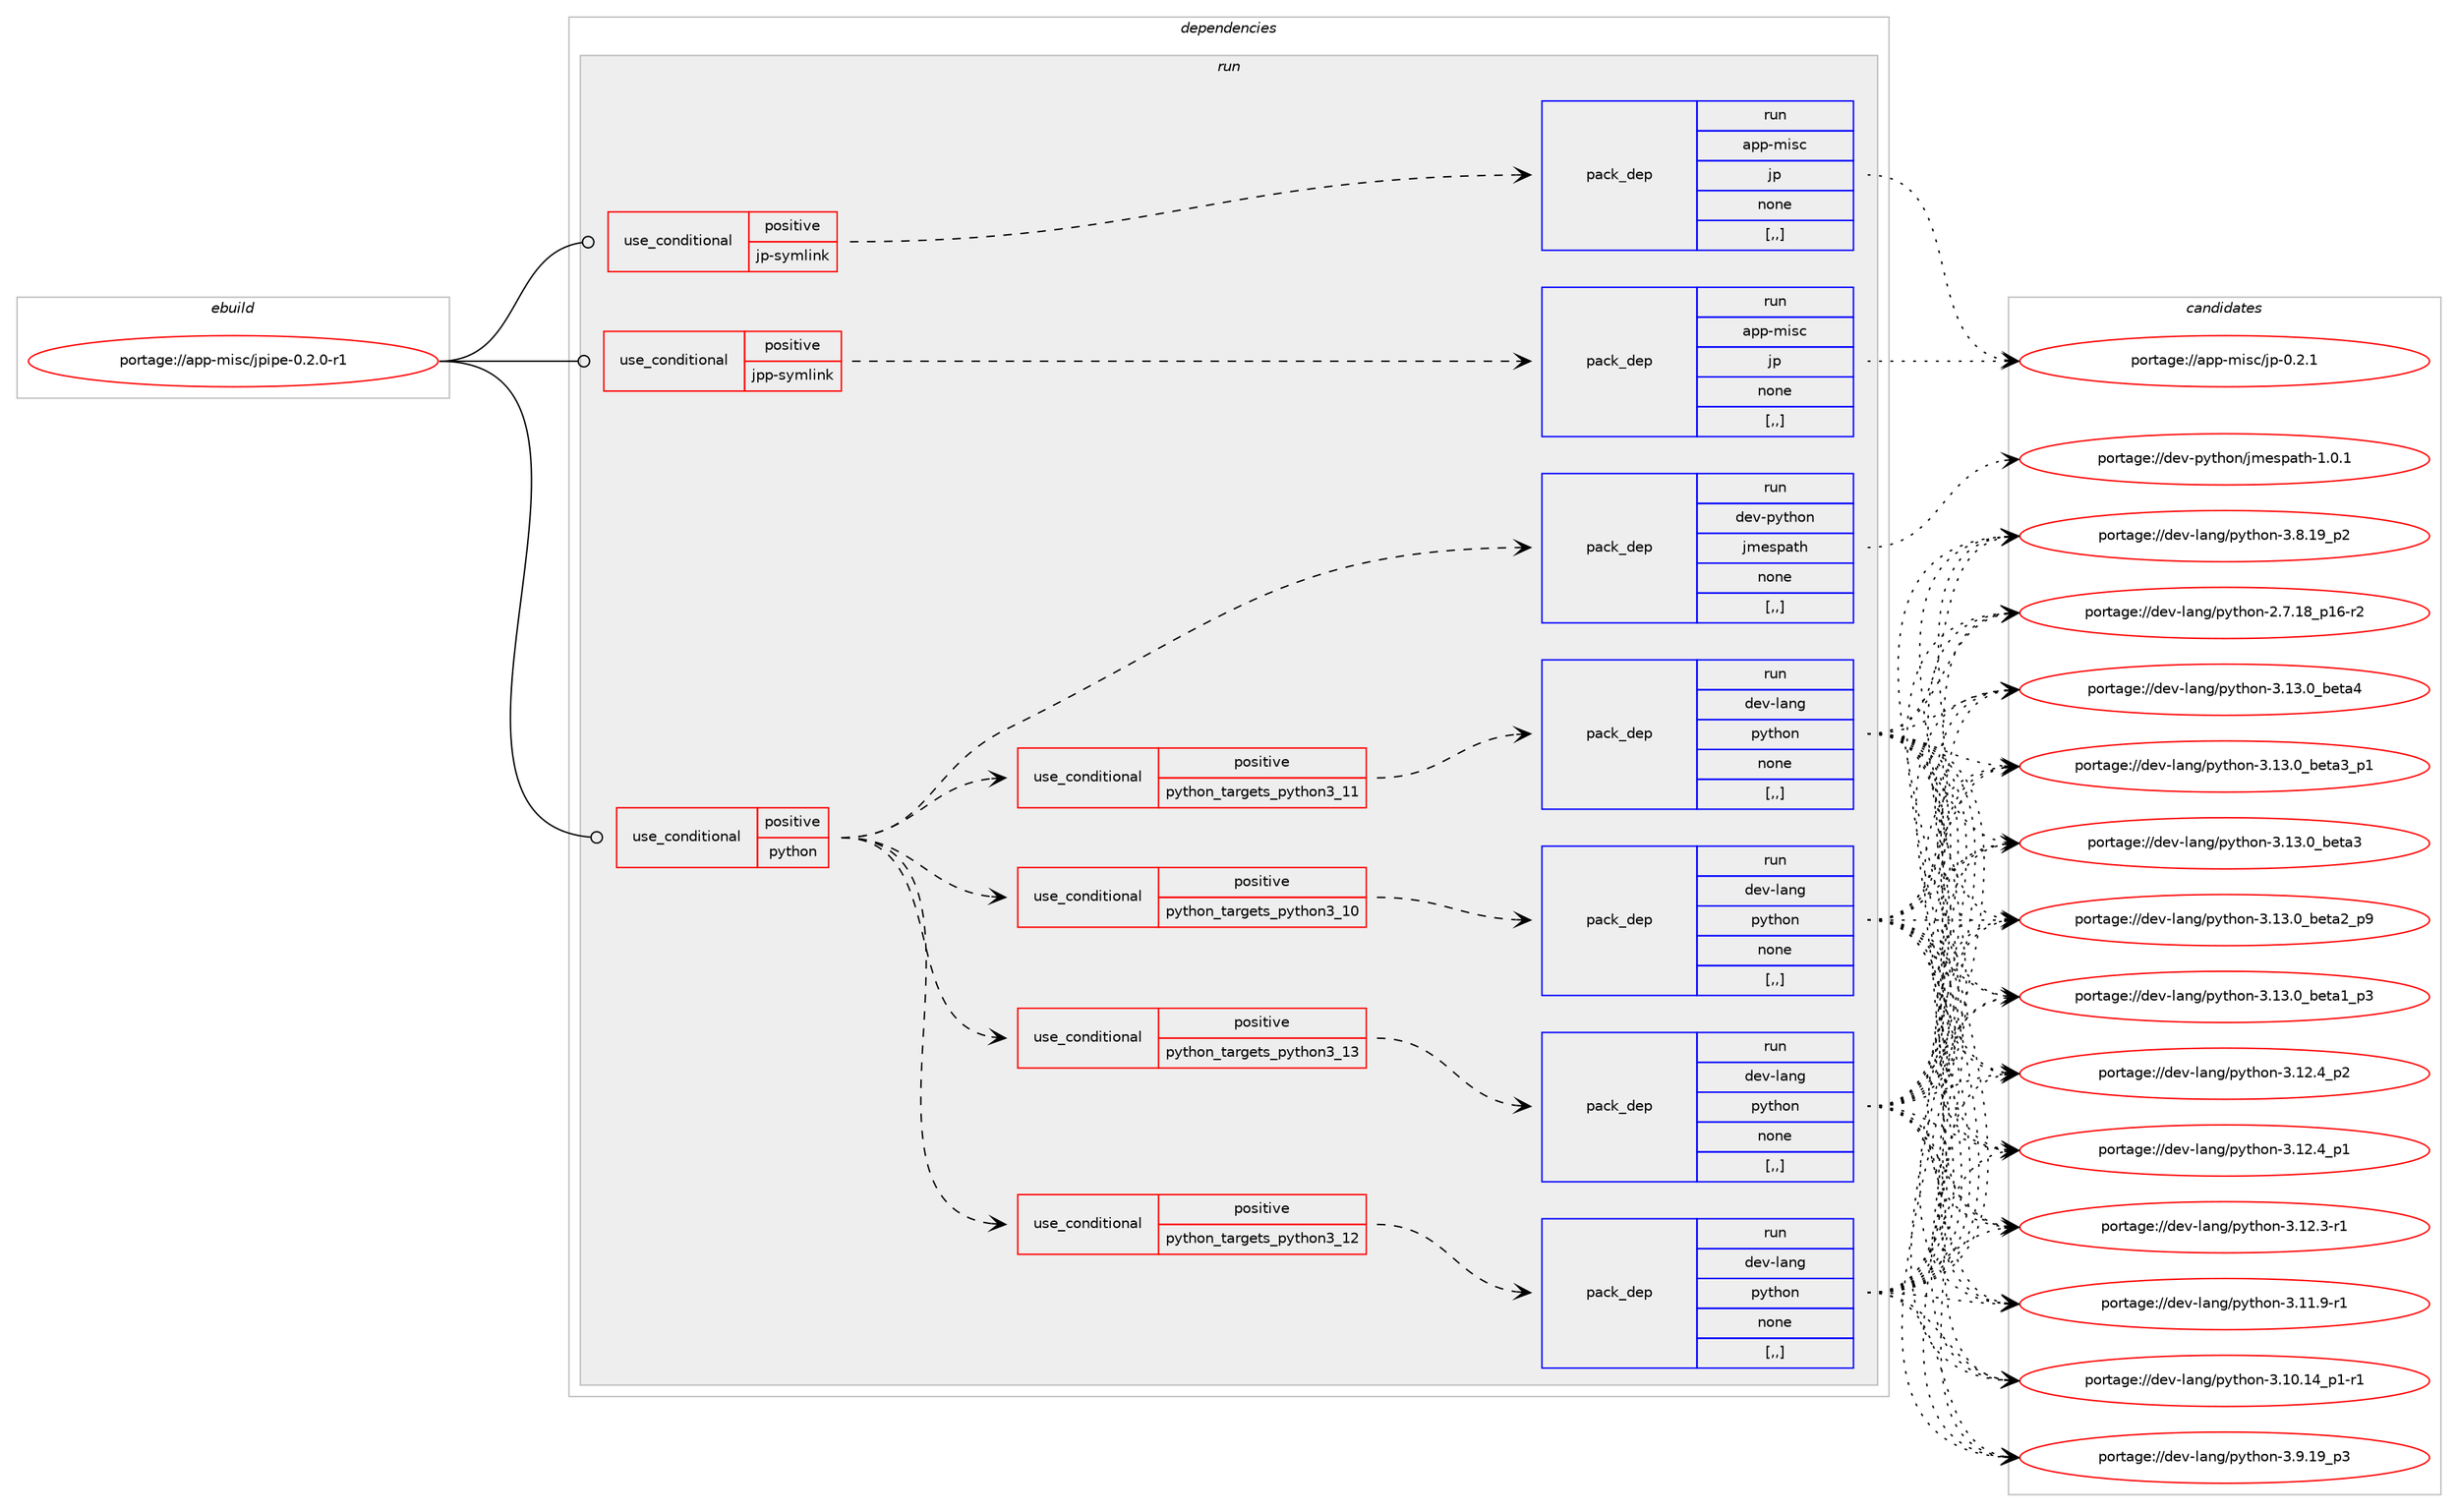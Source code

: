 digraph prolog {

# *************
# Graph options
# *************

newrank=true;
concentrate=true;
compound=true;
graph [rankdir=LR,fontname=Helvetica,fontsize=10,ranksep=1.5];#, ranksep=2.5, nodesep=0.2];
edge  [arrowhead=vee];
node  [fontname=Helvetica,fontsize=10];

# **********
# The ebuild
# **********

subgraph cluster_leftcol {
color=gray;
label=<<i>ebuild</i>>;
id [label="portage://app-misc/jpipe-0.2.0-r1", color=red, width=4, href="../app-misc/jpipe-0.2.0-r1.svg"];
}

# ****************
# The dependencies
# ****************

subgraph cluster_midcol {
color=gray;
label=<<i>dependencies</i>>;
subgraph cluster_compile {
fillcolor="#eeeeee";
style=filled;
label=<<i>compile</i>>;
}
subgraph cluster_compileandrun {
fillcolor="#eeeeee";
style=filled;
label=<<i>compile and run</i>>;
}
subgraph cluster_run {
fillcolor="#eeeeee";
style=filled;
label=<<i>run</i>>;
subgraph cond12198 {
dependency42060 [label=<<TABLE BORDER="0" CELLBORDER="1" CELLSPACING="0" CELLPADDING="4"><TR><TD ROWSPAN="3" CELLPADDING="10">use_conditional</TD></TR><TR><TD>positive</TD></TR><TR><TD>jp-symlink</TD></TR></TABLE>>, shape=none, color=red];
subgraph pack29464 {
dependency42061 [label=<<TABLE BORDER="0" CELLBORDER="1" CELLSPACING="0" CELLPADDING="4" WIDTH="220"><TR><TD ROWSPAN="6" CELLPADDING="30">pack_dep</TD></TR><TR><TD WIDTH="110">run</TD></TR><TR><TD>app-misc</TD></TR><TR><TD>jp</TD></TR><TR><TD>none</TD></TR><TR><TD>[,,]</TD></TR></TABLE>>, shape=none, color=blue];
}
dependency42060:e -> dependency42061:w [weight=20,style="dashed",arrowhead="vee"];
}
id:e -> dependency42060:w [weight=20,style="solid",arrowhead="odot"];
subgraph cond12199 {
dependency42062 [label=<<TABLE BORDER="0" CELLBORDER="1" CELLSPACING="0" CELLPADDING="4"><TR><TD ROWSPAN="3" CELLPADDING="10">use_conditional</TD></TR><TR><TD>positive</TD></TR><TR><TD>jpp-symlink</TD></TR></TABLE>>, shape=none, color=red];
subgraph pack29465 {
dependency42063 [label=<<TABLE BORDER="0" CELLBORDER="1" CELLSPACING="0" CELLPADDING="4" WIDTH="220"><TR><TD ROWSPAN="6" CELLPADDING="30">pack_dep</TD></TR><TR><TD WIDTH="110">run</TD></TR><TR><TD>app-misc</TD></TR><TR><TD>jp</TD></TR><TR><TD>none</TD></TR><TR><TD>[,,]</TD></TR></TABLE>>, shape=none, color=blue];
}
dependency42062:e -> dependency42063:w [weight=20,style="dashed",arrowhead="vee"];
}
id:e -> dependency42062:w [weight=20,style="solid",arrowhead="odot"];
subgraph cond12200 {
dependency42064 [label=<<TABLE BORDER="0" CELLBORDER="1" CELLSPACING="0" CELLPADDING="4"><TR><TD ROWSPAN="3" CELLPADDING="10">use_conditional</TD></TR><TR><TD>positive</TD></TR><TR><TD>python</TD></TR></TABLE>>, shape=none, color=red];
subgraph cond12201 {
dependency42065 [label=<<TABLE BORDER="0" CELLBORDER="1" CELLSPACING="0" CELLPADDING="4"><TR><TD ROWSPAN="3" CELLPADDING="10">use_conditional</TD></TR><TR><TD>positive</TD></TR><TR><TD>python_targets_python3_10</TD></TR></TABLE>>, shape=none, color=red];
subgraph pack29466 {
dependency42066 [label=<<TABLE BORDER="0" CELLBORDER="1" CELLSPACING="0" CELLPADDING="4" WIDTH="220"><TR><TD ROWSPAN="6" CELLPADDING="30">pack_dep</TD></TR><TR><TD WIDTH="110">run</TD></TR><TR><TD>dev-lang</TD></TR><TR><TD>python</TD></TR><TR><TD>none</TD></TR><TR><TD>[,,]</TD></TR></TABLE>>, shape=none, color=blue];
}
dependency42065:e -> dependency42066:w [weight=20,style="dashed",arrowhead="vee"];
}
dependency42064:e -> dependency42065:w [weight=20,style="dashed",arrowhead="vee"];
subgraph cond12202 {
dependency42067 [label=<<TABLE BORDER="0" CELLBORDER="1" CELLSPACING="0" CELLPADDING="4"><TR><TD ROWSPAN="3" CELLPADDING="10">use_conditional</TD></TR><TR><TD>positive</TD></TR><TR><TD>python_targets_python3_11</TD></TR></TABLE>>, shape=none, color=red];
subgraph pack29467 {
dependency42068 [label=<<TABLE BORDER="0" CELLBORDER="1" CELLSPACING="0" CELLPADDING="4" WIDTH="220"><TR><TD ROWSPAN="6" CELLPADDING="30">pack_dep</TD></TR><TR><TD WIDTH="110">run</TD></TR><TR><TD>dev-lang</TD></TR><TR><TD>python</TD></TR><TR><TD>none</TD></TR><TR><TD>[,,]</TD></TR></TABLE>>, shape=none, color=blue];
}
dependency42067:e -> dependency42068:w [weight=20,style="dashed",arrowhead="vee"];
}
dependency42064:e -> dependency42067:w [weight=20,style="dashed",arrowhead="vee"];
subgraph cond12203 {
dependency42069 [label=<<TABLE BORDER="0" CELLBORDER="1" CELLSPACING="0" CELLPADDING="4"><TR><TD ROWSPAN="3" CELLPADDING="10">use_conditional</TD></TR><TR><TD>positive</TD></TR><TR><TD>python_targets_python3_12</TD></TR></TABLE>>, shape=none, color=red];
subgraph pack29468 {
dependency42070 [label=<<TABLE BORDER="0" CELLBORDER="1" CELLSPACING="0" CELLPADDING="4" WIDTH="220"><TR><TD ROWSPAN="6" CELLPADDING="30">pack_dep</TD></TR><TR><TD WIDTH="110">run</TD></TR><TR><TD>dev-lang</TD></TR><TR><TD>python</TD></TR><TR><TD>none</TD></TR><TR><TD>[,,]</TD></TR></TABLE>>, shape=none, color=blue];
}
dependency42069:e -> dependency42070:w [weight=20,style="dashed",arrowhead="vee"];
}
dependency42064:e -> dependency42069:w [weight=20,style="dashed",arrowhead="vee"];
subgraph cond12204 {
dependency42071 [label=<<TABLE BORDER="0" CELLBORDER="1" CELLSPACING="0" CELLPADDING="4"><TR><TD ROWSPAN="3" CELLPADDING="10">use_conditional</TD></TR><TR><TD>positive</TD></TR><TR><TD>python_targets_python3_13</TD></TR></TABLE>>, shape=none, color=red];
subgraph pack29469 {
dependency42072 [label=<<TABLE BORDER="0" CELLBORDER="1" CELLSPACING="0" CELLPADDING="4" WIDTH="220"><TR><TD ROWSPAN="6" CELLPADDING="30">pack_dep</TD></TR><TR><TD WIDTH="110">run</TD></TR><TR><TD>dev-lang</TD></TR><TR><TD>python</TD></TR><TR><TD>none</TD></TR><TR><TD>[,,]</TD></TR></TABLE>>, shape=none, color=blue];
}
dependency42071:e -> dependency42072:w [weight=20,style="dashed",arrowhead="vee"];
}
dependency42064:e -> dependency42071:w [weight=20,style="dashed",arrowhead="vee"];
subgraph pack29470 {
dependency42073 [label=<<TABLE BORDER="0" CELLBORDER="1" CELLSPACING="0" CELLPADDING="4" WIDTH="220"><TR><TD ROWSPAN="6" CELLPADDING="30">pack_dep</TD></TR><TR><TD WIDTH="110">run</TD></TR><TR><TD>dev-python</TD></TR><TR><TD>jmespath</TD></TR><TR><TD>none</TD></TR><TR><TD>[,,]</TD></TR></TABLE>>, shape=none, color=blue];
}
dependency42064:e -> dependency42073:w [weight=20,style="dashed",arrowhead="vee"];
}
id:e -> dependency42064:w [weight=20,style="solid",arrowhead="odot"];
}
}

# **************
# The candidates
# **************

subgraph cluster_choices {
rank=same;
color=gray;
label=<<i>candidates</i>>;

subgraph choice29464 {
color=black;
nodesep=1;
choice97112112451091051159947106112454846504649 [label="portage://app-misc/jp-0.2.1", color=red, width=4,href="../app-misc/jp-0.2.1.svg"];
dependency42061:e -> choice97112112451091051159947106112454846504649:w [style=dotted,weight="100"];
}
subgraph choice29465 {
color=black;
nodesep=1;
choice97112112451091051159947106112454846504649 [label="portage://app-misc/jp-0.2.1", color=red, width=4,href="../app-misc/jp-0.2.1.svg"];
dependency42063:e -> choice97112112451091051159947106112454846504649:w [style=dotted,weight="100"];
}
subgraph choice29466 {
color=black;
nodesep=1;
choice1001011184510897110103471121211161041111104551464951464895981011169752 [label="portage://dev-lang/python-3.13.0_beta4", color=red, width=4,href="../dev-lang/python-3.13.0_beta4.svg"];
choice10010111845108971101034711212111610411111045514649514648959810111697519511249 [label="portage://dev-lang/python-3.13.0_beta3_p1", color=red, width=4,href="../dev-lang/python-3.13.0_beta3_p1.svg"];
choice1001011184510897110103471121211161041111104551464951464895981011169751 [label="portage://dev-lang/python-3.13.0_beta3", color=red, width=4,href="../dev-lang/python-3.13.0_beta3.svg"];
choice10010111845108971101034711212111610411111045514649514648959810111697509511257 [label="portage://dev-lang/python-3.13.0_beta2_p9", color=red, width=4,href="../dev-lang/python-3.13.0_beta2_p9.svg"];
choice10010111845108971101034711212111610411111045514649514648959810111697499511251 [label="portage://dev-lang/python-3.13.0_beta1_p3", color=red, width=4,href="../dev-lang/python-3.13.0_beta1_p3.svg"];
choice100101118451089711010347112121116104111110455146495046529511250 [label="portage://dev-lang/python-3.12.4_p2", color=red, width=4,href="../dev-lang/python-3.12.4_p2.svg"];
choice100101118451089711010347112121116104111110455146495046529511249 [label="portage://dev-lang/python-3.12.4_p1", color=red, width=4,href="../dev-lang/python-3.12.4_p1.svg"];
choice100101118451089711010347112121116104111110455146495046514511449 [label="portage://dev-lang/python-3.12.3-r1", color=red, width=4,href="../dev-lang/python-3.12.3-r1.svg"];
choice100101118451089711010347112121116104111110455146494946574511449 [label="portage://dev-lang/python-3.11.9-r1", color=red, width=4,href="../dev-lang/python-3.11.9-r1.svg"];
choice100101118451089711010347112121116104111110455146494846495295112494511449 [label="portage://dev-lang/python-3.10.14_p1-r1", color=red, width=4,href="../dev-lang/python-3.10.14_p1-r1.svg"];
choice100101118451089711010347112121116104111110455146574649579511251 [label="portage://dev-lang/python-3.9.19_p3", color=red, width=4,href="../dev-lang/python-3.9.19_p3.svg"];
choice100101118451089711010347112121116104111110455146564649579511250 [label="portage://dev-lang/python-3.8.19_p2", color=red, width=4,href="../dev-lang/python-3.8.19_p2.svg"];
choice100101118451089711010347112121116104111110455046554649569511249544511450 [label="portage://dev-lang/python-2.7.18_p16-r2", color=red, width=4,href="../dev-lang/python-2.7.18_p16-r2.svg"];
dependency42066:e -> choice1001011184510897110103471121211161041111104551464951464895981011169752:w [style=dotted,weight="100"];
dependency42066:e -> choice10010111845108971101034711212111610411111045514649514648959810111697519511249:w [style=dotted,weight="100"];
dependency42066:e -> choice1001011184510897110103471121211161041111104551464951464895981011169751:w [style=dotted,weight="100"];
dependency42066:e -> choice10010111845108971101034711212111610411111045514649514648959810111697509511257:w [style=dotted,weight="100"];
dependency42066:e -> choice10010111845108971101034711212111610411111045514649514648959810111697499511251:w [style=dotted,weight="100"];
dependency42066:e -> choice100101118451089711010347112121116104111110455146495046529511250:w [style=dotted,weight="100"];
dependency42066:e -> choice100101118451089711010347112121116104111110455146495046529511249:w [style=dotted,weight="100"];
dependency42066:e -> choice100101118451089711010347112121116104111110455146495046514511449:w [style=dotted,weight="100"];
dependency42066:e -> choice100101118451089711010347112121116104111110455146494946574511449:w [style=dotted,weight="100"];
dependency42066:e -> choice100101118451089711010347112121116104111110455146494846495295112494511449:w [style=dotted,weight="100"];
dependency42066:e -> choice100101118451089711010347112121116104111110455146574649579511251:w [style=dotted,weight="100"];
dependency42066:e -> choice100101118451089711010347112121116104111110455146564649579511250:w [style=dotted,weight="100"];
dependency42066:e -> choice100101118451089711010347112121116104111110455046554649569511249544511450:w [style=dotted,weight="100"];
}
subgraph choice29467 {
color=black;
nodesep=1;
choice1001011184510897110103471121211161041111104551464951464895981011169752 [label="portage://dev-lang/python-3.13.0_beta4", color=red, width=4,href="../dev-lang/python-3.13.0_beta4.svg"];
choice10010111845108971101034711212111610411111045514649514648959810111697519511249 [label="portage://dev-lang/python-3.13.0_beta3_p1", color=red, width=4,href="../dev-lang/python-3.13.0_beta3_p1.svg"];
choice1001011184510897110103471121211161041111104551464951464895981011169751 [label="portage://dev-lang/python-3.13.0_beta3", color=red, width=4,href="../dev-lang/python-3.13.0_beta3.svg"];
choice10010111845108971101034711212111610411111045514649514648959810111697509511257 [label="portage://dev-lang/python-3.13.0_beta2_p9", color=red, width=4,href="../dev-lang/python-3.13.0_beta2_p9.svg"];
choice10010111845108971101034711212111610411111045514649514648959810111697499511251 [label="portage://dev-lang/python-3.13.0_beta1_p3", color=red, width=4,href="../dev-lang/python-3.13.0_beta1_p3.svg"];
choice100101118451089711010347112121116104111110455146495046529511250 [label="portage://dev-lang/python-3.12.4_p2", color=red, width=4,href="../dev-lang/python-3.12.4_p2.svg"];
choice100101118451089711010347112121116104111110455146495046529511249 [label="portage://dev-lang/python-3.12.4_p1", color=red, width=4,href="../dev-lang/python-3.12.4_p1.svg"];
choice100101118451089711010347112121116104111110455146495046514511449 [label="portage://dev-lang/python-3.12.3-r1", color=red, width=4,href="../dev-lang/python-3.12.3-r1.svg"];
choice100101118451089711010347112121116104111110455146494946574511449 [label="portage://dev-lang/python-3.11.9-r1", color=red, width=4,href="../dev-lang/python-3.11.9-r1.svg"];
choice100101118451089711010347112121116104111110455146494846495295112494511449 [label="portage://dev-lang/python-3.10.14_p1-r1", color=red, width=4,href="../dev-lang/python-3.10.14_p1-r1.svg"];
choice100101118451089711010347112121116104111110455146574649579511251 [label="portage://dev-lang/python-3.9.19_p3", color=red, width=4,href="../dev-lang/python-3.9.19_p3.svg"];
choice100101118451089711010347112121116104111110455146564649579511250 [label="portage://dev-lang/python-3.8.19_p2", color=red, width=4,href="../dev-lang/python-3.8.19_p2.svg"];
choice100101118451089711010347112121116104111110455046554649569511249544511450 [label="portage://dev-lang/python-2.7.18_p16-r2", color=red, width=4,href="../dev-lang/python-2.7.18_p16-r2.svg"];
dependency42068:e -> choice1001011184510897110103471121211161041111104551464951464895981011169752:w [style=dotted,weight="100"];
dependency42068:e -> choice10010111845108971101034711212111610411111045514649514648959810111697519511249:w [style=dotted,weight="100"];
dependency42068:e -> choice1001011184510897110103471121211161041111104551464951464895981011169751:w [style=dotted,weight="100"];
dependency42068:e -> choice10010111845108971101034711212111610411111045514649514648959810111697509511257:w [style=dotted,weight="100"];
dependency42068:e -> choice10010111845108971101034711212111610411111045514649514648959810111697499511251:w [style=dotted,weight="100"];
dependency42068:e -> choice100101118451089711010347112121116104111110455146495046529511250:w [style=dotted,weight="100"];
dependency42068:e -> choice100101118451089711010347112121116104111110455146495046529511249:w [style=dotted,weight="100"];
dependency42068:e -> choice100101118451089711010347112121116104111110455146495046514511449:w [style=dotted,weight="100"];
dependency42068:e -> choice100101118451089711010347112121116104111110455146494946574511449:w [style=dotted,weight="100"];
dependency42068:e -> choice100101118451089711010347112121116104111110455146494846495295112494511449:w [style=dotted,weight="100"];
dependency42068:e -> choice100101118451089711010347112121116104111110455146574649579511251:w [style=dotted,weight="100"];
dependency42068:e -> choice100101118451089711010347112121116104111110455146564649579511250:w [style=dotted,weight="100"];
dependency42068:e -> choice100101118451089711010347112121116104111110455046554649569511249544511450:w [style=dotted,weight="100"];
}
subgraph choice29468 {
color=black;
nodesep=1;
choice1001011184510897110103471121211161041111104551464951464895981011169752 [label="portage://dev-lang/python-3.13.0_beta4", color=red, width=4,href="../dev-lang/python-3.13.0_beta4.svg"];
choice10010111845108971101034711212111610411111045514649514648959810111697519511249 [label="portage://dev-lang/python-3.13.0_beta3_p1", color=red, width=4,href="../dev-lang/python-3.13.0_beta3_p1.svg"];
choice1001011184510897110103471121211161041111104551464951464895981011169751 [label="portage://dev-lang/python-3.13.0_beta3", color=red, width=4,href="../dev-lang/python-3.13.0_beta3.svg"];
choice10010111845108971101034711212111610411111045514649514648959810111697509511257 [label="portage://dev-lang/python-3.13.0_beta2_p9", color=red, width=4,href="../dev-lang/python-3.13.0_beta2_p9.svg"];
choice10010111845108971101034711212111610411111045514649514648959810111697499511251 [label="portage://dev-lang/python-3.13.0_beta1_p3", color=red, width=4,href="../dev-lang/python-3.13.0_beta1_p3.svg"];
choice100101118451089711010347112121116104111110455146495046529511250 [label="portage://dev-lang/python-3.12.4_p2", color=red, width=4,href="../dev-lang/python-3.12.4_p2.svg"];
choice100101118451089711010347112121116104111110455146495046529511249 [label="portage://dev-lang/python-3.12.4_p1", color=red, width=4,href="../dev-lang/python-3.12.4_p1.svg"];
choice100101118451089711010347112121116104111110455146495046514511449 [label="portage://dev-lang/python-3.12.3-r1", color=red, width=4,href="../dev-lang/python-3.12.3-r1.svg"];
choice100101118451089711010347112121116104111110455146494946574511449 [label="portage://dev-lang/python-3.11.9-r1", color=red, width=4,href="../dev-lang/python-3.11.9-r1.svg"];
choice100101118451089711010347112121116104111110455146494846495295112494511449 [label="portage://dev-lang/python-3.10.14_p1-r1", color=red, width=4,href="../dev-lang/python-3.10.14_p1-r1.svg"];
choice100101118451089711010347112121116104111110455146574649579511251 [label="portage://dev-lang/python-3.9.19_p3", color=red, width=4,href="../dev-lang/python-3.9.19_p3.svg"];
choice100101118451089711010347112121116104111110455146564649579511250 [label="portage://dev-lang/python-3.8.19_p2", color=red, width=4,href="../dev-lang/python-3.8.19_p2.svg"];
choice100101118451089711010347112121116104111110455046554649569511249544511450 [label="portage://dev-lang/python-2.7.18_p16-r2", color=red, width=4,href="../dev-lang/python-2.7.18_p16-r2.svg"];
dependency42070:e -> choice1001011184510897110103471121211161041111104551464951464895981011169752:w [style=dotted,weight="100"];
dependency42070:e -> choice10010111845108971101034711212111610411111045514649514648959810111697519511249:w [style=dotted,weight="100"];
dependency42070:e -> choice1001011184510897110103471121211161041111104551464951464895981011169751:w [style=dotted,weight="100"];
dependency42070:e -> choice10010111845108971101034711212111610411111045514649514648959810111697509511257:w [style=dotted,weight="100"];
dependency42070:e -> choice10010111845108971101034711212111610411111045514649514648959810111697499511251:w [style=dotted,weight="100"];
dependency42070:e -> choice100101118451089711010347112121116104111110455146495046529511250:w [style=dotted,weight="100"];
dependency42070:e -> choice100101118451089711010347112121116104111110455146495046529511249:w [style=dotted,weight="100"];
dependency42070:e -> choice100101118451089711010347112121116104111110455146495046514511449:w [style=dotted,weight="100"];
dependency42070:e -> choice100101118451089711010347112121116104111110455146494946574511449:w [style=dotted,weight="100"];
dependency42070:e -> choice100101118451089711010347112121116104111110455146494846495295112494511449:w [style=dotted,weight="100"];
dependency42070:e -> choice100101118451089711010347112121116104111110455146574649579511251:w [style=dotted,weight="100"];
dependency42070:e -> choice100101118451089711010347112121116104111110455146564649579511250:w [style=dotted,weight="100"];
dependency42070:e -> choice100101118451089711010347112121116104111110455046554649569511249544511450:w [style=dotted,weight="100"];
}
subgraph choice29469 {
color=black;
nodesep=1;
choice1001011184510897110103471121211161041111104551464951464895981011169752 [label="portage://dev-lang/python-3.13.0_beta4", color=red, width=4,href="../dev-lang/python-3.13.0_beta4.svg"];
choice10010111845108971101034711212111610411111045514649514648959810111697519511249 [label="portage://dev-lang/python-3.13.0_beta3_p1", color=red, width=4,href="../dev-lang/python-3.13.0_beta3_p1.svg"];
choice1001011184510897110103471121211161041111104551464951464895981011169751 [label="portage://dev-lang/python-3.13.0_beta3", color=red, width=4,href="../dev-lang/python-3.13.0_beta3.svg"];
choice10010111845108971101034711212111610411111045514649514648959810111697509511257 [label="portage://dev-lang/python-3.13.0_beta2_p9", color=red, width=4,href="../dev-lang/python-3.13.0_beta2_p9.svg"];
choice10010111845108971101034711212111610411111045514649514648959810111697499511251 [label="portage://dev-lang/python-3.13.0_beta1_p3", color=red, width=4,href="../dev-lang/python-3.13.0_beta1_p3.svg"];
choice100101118451089711010347112121116104111110455146495046529511250 [label="portage://dev-lang/python-3.12.4_p2", color=red, width=4,href="../dev-lang/python-3.12.4_p2.svg"];
choice100101118451089711010347112121116104111110455146495046529511249 [label="portage://dev-lang/python-3.12.4_p1", color=red, width=4,href="../dev-lang/python-3.12.4_p1.svg"];
choice100101118451089711010347112121116104111110455146495046514511449 [label="portage://dev-lang/python-3.12.3-r1", color=red, width=4,href="../dev-lang/python-3.12.3-r1.svg"];
choice100101118451089711010347112121116104111110455146494946574511449 [label="portage://dev-lang/python-3.11.9-r1", color=red, width=4,href="../dev-lang/python-3.11.9-r1.svg"];
choice100101118451089711010347112121116104111110455146494846495295112494511449 [label="portage://dev-lang/python-3.10.14_p1-r1", color=red, width=4,href="../dev-lang/python-3.10.14_p1-r1.svg"];
choice100101118451089711010347112121116104111110455146574649579511251 [label="portage://dev-lang/python-3.9.19_p3", color=red, width=4,href="../dev-lang/python-3.9.19_p3.svg"];
choice100101118451089711010347112121116104111110455146564649579511250 [label="portage://dev-lang/python-3.8.19_p2", color=red, width=4,href="../dev-lang/python-3.8.19_p2.svg"];
choice100101118451089711010347112121116104111110455046554649569511249544511450 [label="portage://dev-lang/python-2.7.18_p16-r2", color=red, width=4,href="../dev-lang/python-2.7.18_p16-r2.svg"];
dependency42072:e -> choice1001011184510897110103471121211161041111104551464951464895981011169752:w [style=dotted,weight="100"];
dependency42072:e -> choice10010111845108971101034711212111610411111045514649514648959810111697519511249:w [style=dotted,weight="100"];
dependency42072:e -> choice1001011184510897110103471121211161041111104551464951464895981011169751:w [style=dotted,weight="100"];
dependency42072:e -> choice10010111845108971101034711212111610411111045514649514648959810111697509511257:w [style=dotted,weight="100"];
dependency42072:e -> choice10010111845108971101034711212111610411111045514649514648959810111697499511251:w [style=dotted,weight="100"];
dependency42072:e -> choice100101118451089711010347112121116104111110455146495046529511250:w [style=dotted,weight="100"];
dependency42072:e -> choice100101118451089711010347112121116104111110455146495046529511249:w [style=dotted,weight="100"];
dependency42072:e -> choice100101118451089711010347112121116104111110455146495046514511449:w [style=dotted,weight="100"];
dependency42072:e -> choice100101118451089711010347112121116104111110455146494946574511449:w [style=dotted,weight="100"];
dependency42072:e -> choice100101118451089711010347112121116104111110455146494846495295112494511449:w [style=dotted,weight="100"];
dependency42072:e -> choice100101118451089711010347112121116104111110455146574649579511251:w [style=dotted,weight="100"];
dependency42072:e -> choice100101118451089711010347112121116104111110455146564649579511250:w [style=dotted,weight="100"];
dependency42072:e -> choice100101118451089711010347112121116104111110455046554649569511249544511450:w [style=dotted,weight="100"];
}
subgraph choice29470 {
color=black;
nodesep=1;
choice100101118451121211161041111104710610910111511297116104454946484649 [label="portage://dev-python/jmespath-1.0.1", color=red, width=4,href="../dev-python/jmespath-1.0.1.svg"];
dependency42073:e -> choice100101118451121211161041111104710610910111511297116104454946484649:w [style=dotted,weight="100"];
}
}

}
